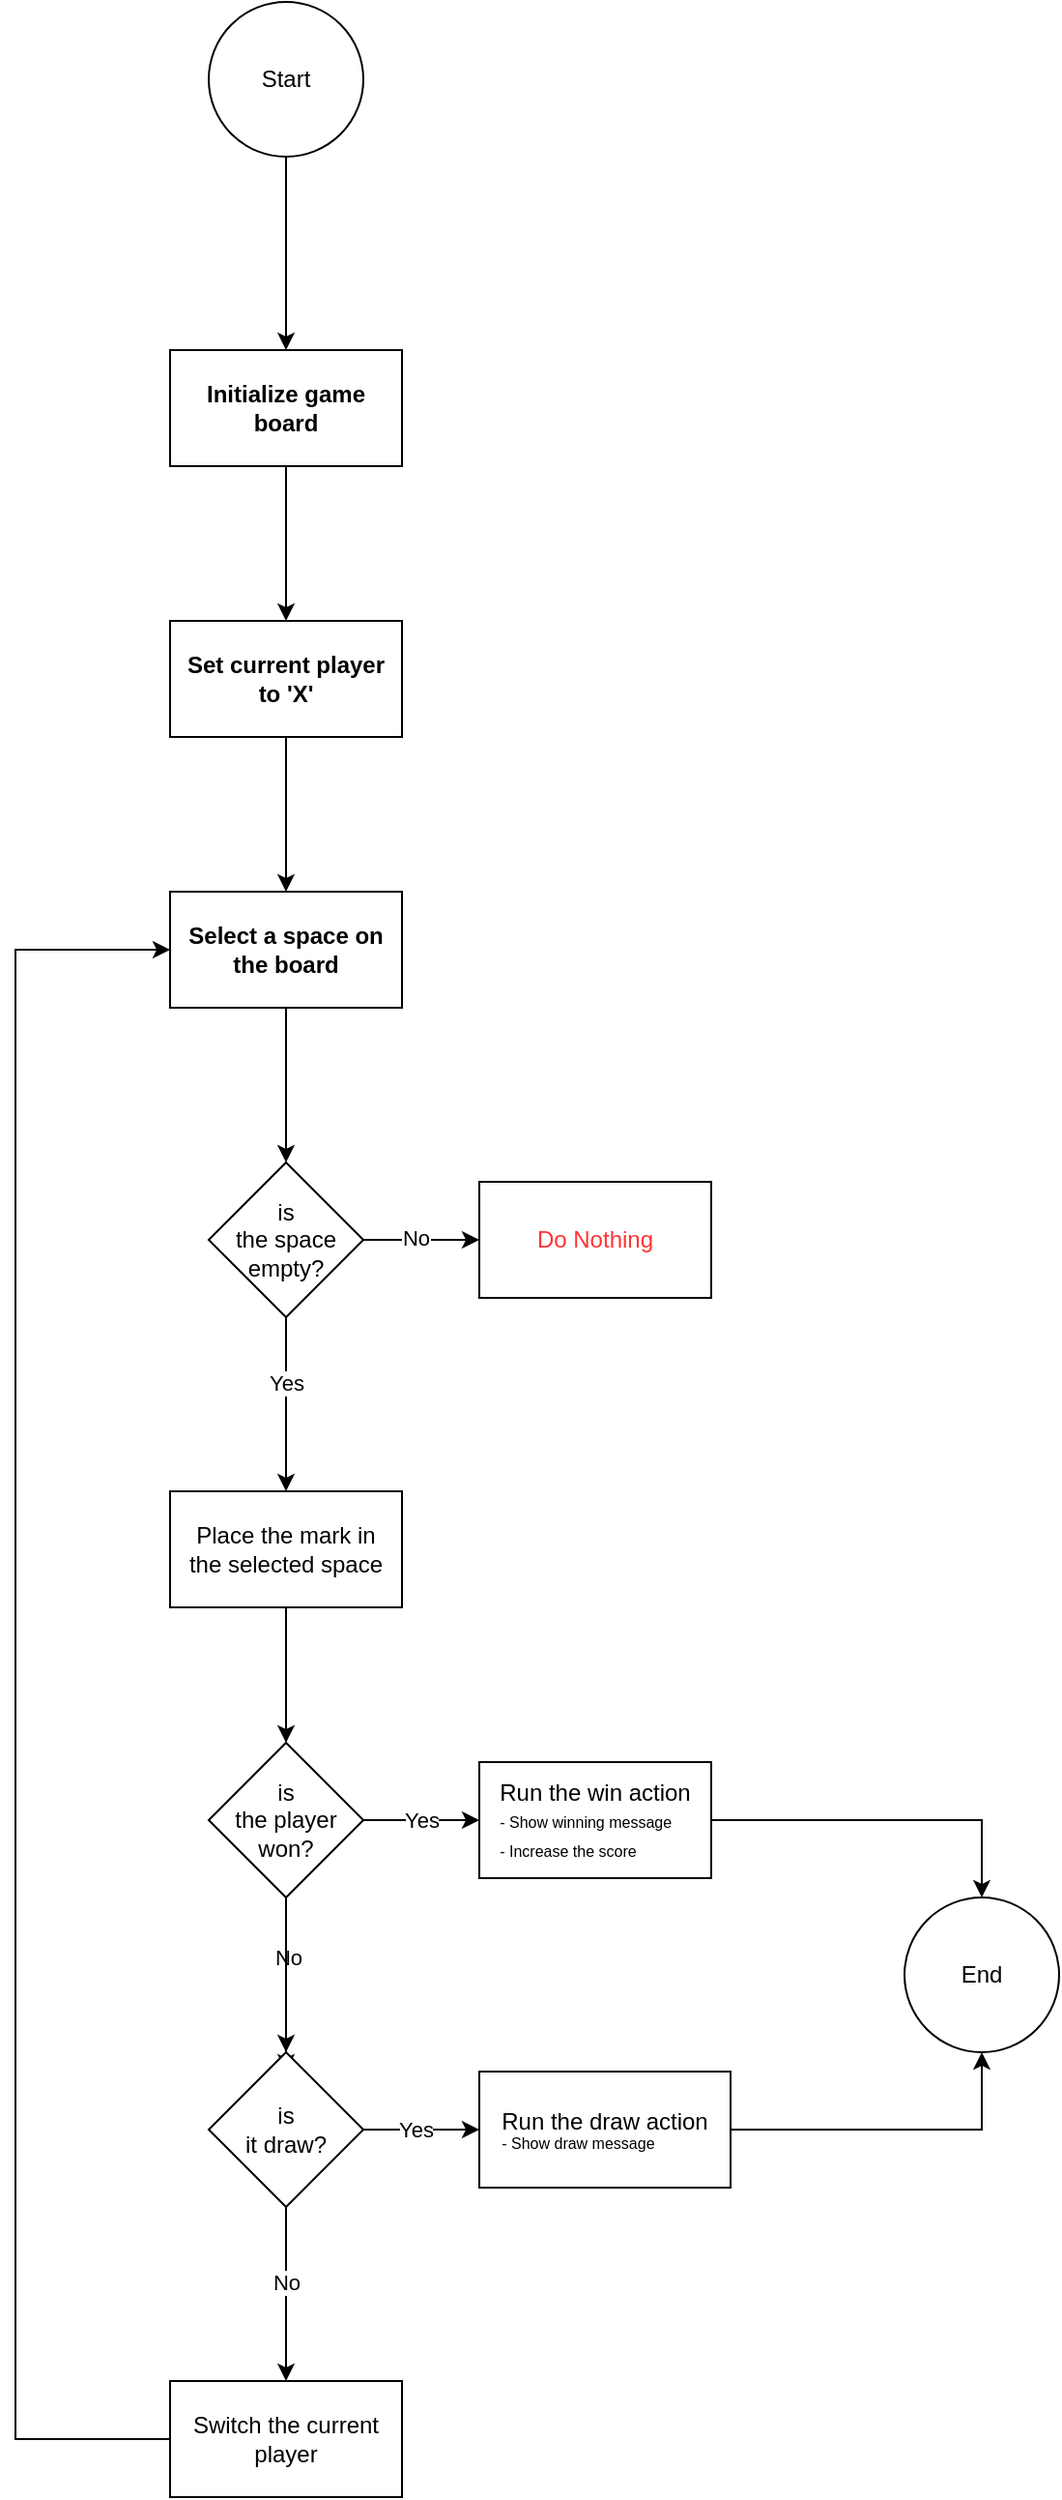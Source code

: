 <mxfile>
    <diagram name="Page-1" id="YGu5XpwTbaYucJJaIHfA">
        <mxGraphModel dx="745" dy="569" grid="1" gridSize="10" guides="1" tooltips="1" connect="1" arrows="1" fold="1" page="0" pageScale="1" pageWidth="850" pageHeight="1100" background="none" math="0" shadow="0">
            <root>
                <mxCell id="0"/>
                <mxCell id="1" parent="0"/>
                <mxCell id="PP7ZFoLYRigoSh6CBem2-3" style="edgeStyle=orthogonalEdgeStyle;rounded=0;orthogonalLoop=1;jettySize=auto;html=1;" parent="1" source="PP7ZFoLYRigoSh6CBem2-1" target="PP7ZFoLYRigoSh6CBem2-2" edge="1">
                    <mxGeometry relative="1" as="geometry"/>
                </mxCell>
                <mxCell id="PP7ZFoLYRigoSh6CBem2-1" value="Start" style="ellipse;whiteSpace=wrap;html=1;aspect=fixed;" parent="1" vertex="1">
                    <mxGeometry x="380" y="140" width="80" height="80" as="geometry"/>
                </mxCell>
                <mxCell id="zkUFhymecB6T55NUKWI7-6" value="" style="edgeStyle=orthogonalEdgeStyle;rounded=0;orthogonalLoop=1;jettySize=auto;html=1;" parent="1" source="PP7ZFoLYRigoSh6CBem2-2" target="zkUFhymecB6T55NUKWI7-5" edge="1">
                    <mxGeometry relative="1" as="geometry"/>
                </mxCell>
                <mxCell id="PP7ZFoLYRigoSh6CBem2-2" value="&lt;b&gt;Initialize game board&lt;/b&gt;" style="rounded=0;whiteSpace=wrap;html=1;" parent="1" vertex="1">
                    <mxGeometry x="360" y="320" width="120" height="60" as="geometry"/>
                </mxCell>
                <mxCell id="zkUFhymecB6T55NUKWI7-8" value="" style="edgeStyle=orthogonalEdgeStyle;rounded=0;orthogonalLoop=1;jettySize=auto;html=1;" parent="1" source="zkUFhymecB6T55NUKWI7-5" target="zkUFhymecB6T55NUKWI7-7" edge="1">
                    <mxGeometry relative="1" as="geometry"/>
                </mxCell>
                <mxCell id="zkUFhymecB6T55NUKWI7-5" value="&lt;b&gt;Set current player to 'X'&lt;/b&gt;" style="whiteSpace=wrap;html=1;rounded=0;strokeWidth=1;perimeterSpacing=0;spacing=8;" parent="1" vertex="1">
                    <mxGeometry x="360" y="460" width="120" height="60" as="geometry"/>
                </mxCell>
                <mxCell id="7XckkaWi-MHPMV-D5ZwS-2" value="" style="edgeStyle=orthogonalEdgeStyle;rounded=0;orthogonalLoop=1;jettySize=auto;html=1;" parent="1" source="zkUFhymecB6T55NUKWI7-7" target="7XckkaWi-MHPMV-D5ZwS-1" edge="1">
                    <mxGeometry relative="1" as="geometry"/>
                </mxCell>
                <mxCell id="zkUFhymecB6T55NUKWI7-7" value="&lt;b&gt;Select a space on the board&lt;/b&gt;" style="whiteSpace=wrap;html=1;rounded=0;strokeWidth=1;spacing=8;" parent="1" vertex="1">
                    <mxGeometry x="360" y="600" width="120" height="60" as="geometry"/>
                </mxCell>
                <mxCell id="7XckkaWi-MHPMV-D5ZwS-6" value="" style="edgeStyle=orthogonalEdgeStyle;rounded=0;orthogonalLoop=1;jettySize=auto;html=1;" parent="1" source="7XckkaWi-MHPMV-D5ZwS-1" target="7XckkaWi-MHPMV-D5ZwS-5" edge="1">
                    <mxGeometry relative="1" as="geometry"/>
                </mxCell>
                <mxCell id="7XckkaWi-MHPMV-D5ZwS-10" value="No" style="edgeLabel;html=1;align=center;verticalAlign=middle;resizable=0;points=[];" parent="7XckkaWi-MHPMV-D5ZwS-6" vertex="1" connectable="0">
                    <mxGeometry x="-0.121" y="1" relative="1" as="geometry">
                        <mxPoint as="offset"/>
                    </mxGeometry>
                </mxCell>
                <mxCell id="7XckkaWi-MHPMV-D5ZwS-8" value="" style="edgeStyle=orthogonalEdgeStyle;rounded=0;orthogonalLoop=1;jettySize=auto;html=1;" parent="1" source="7XckkaWi-MHPMV-D5ZwS-1" target="7XckkaWi-MHPMV-D5ZwS-7" edge="1">
                    <mxGeometry relative="1" as="geometry"/>
                </mxCell>
                <mxCell id="7XckkaWi-MHPMV-D5ZwS-9" value="Yes" style="edgeLabel;html=1;align=center;verticalAlign=middle;resizable=0;points=[];" parent="7XckkaWi-MHPMV-D5ZwS-8" vertex="1" connectable="0">
                    <mxGeometry x="-0.253" relative="1" as="geometry">
                        <mxPoint as="offset"/>
                    </mxGeometry>
                </mxCell>
                <mxCell id="7XckkaWi-MHPMV-D5ZwS-1" value="is&lt;br&gt;the space empty?" style="rhombus;rounded=0;strokeWidth=1;spacing=8;whiteSpace=wrap;html=1;" parent="1" vertex="1">
                    <mxGeometry x="380" y="740" width="80" height="80" as="geometry"/>
                </mxCell>
                <mxCell id="7XckkaWi-MHPMV-D5ZwS-5" value="&lt;font color=&quot;#ff3333&quot;&gt;Do Nothing&lt;/font&gt;" style="whiteSpace=wrap;html=1;rounded=0;strokeWidth=1;spacing=8;" parent="1" vertex="1">
                    <mxGeometry x="520" y="750" width="120" height="60" as="geometry"/>
                </mxCell>
                <mxCell id="7XckkaWi-MHPMV-D5ZwS-12" value="" style="edgeStyle=orthogonalEdgeStyle;rounded=0;orthogonalLoop=1;jettySize=auto;html=1;" parent="1" source="7XckkaWi-MHPMV-D5ZwS-7" target="7XckkaWi-MHPMV-D5ZwS-11" edge="1">
                    <mxGeometry relative="1" as="geometry"/>
                </mxCell>
                <mxCell id="7XckkaWi-MHPMV-D5ZwS-7" value="Place the mark in the selected space" style="whiteSpace=wrap;html=1;rounded=0;strokeWidth=1;spacing=8;" parent="1" vertex="1">
                    <mxGeometry x="360" y="910" width="120" height="60" as="geometry"/>
                </mxCell>
                <mxCell id="7XckkaWi-MHPMV-D5ZwS-14" value="Yes" style="edgeStyle=orthogonalEdgeStyle;rounded=0;orthogonalLoop=1;jettySize=auto;html=1;" parent="1" source="7XckkaWi-MHPMV-D5ZwS-11" target="7XckkaWi-MHPMV-D5ZwS-13" edge="1">
                    <mxGeometry relative="1" as="geometry"/>
                </mxCell>
                <mxCell id="7XckkaWi-MHPMV-D5ZwS-16" value="" style="edgeStyle=orthogonalEdgeStyle;rounded=0;orthogonalLoop=1;jettySize=auto;html=1;" parent="1" source="7XckkaWi-MHPMV-D5ZwS-11" edge="1">
                    <mxGeometry relative="1" as="geometry">
                        <mxPoint x="420" y="1210" as="targetPoint"/>
                    </mxGeometry>
                </mxCell>
                <mxCell id="7XckkaWi-MHPMV-D5ZwS-17" value="No" style="edgeLabel;html=1;align=center;verticalAlign=middle;resizable=0;points=[];" parent="7XckkaWi-MHPMV-D5ZwS-16" vertex="1" connectable="0">
                    <mxGeometry x="-0.327" y="1" relative="1" as="geometry">
                        <mxPoint as="offset"/>
                    </mxGeometry>
                </mxCell>
                <mxCell id="7XckkaWi-MHPMV-D5ZwS-19" value="" style="edgeStyle=orthogonalEdgeStyle;rounded=0;orthogonalLoop=1;jettySize=auto;html=1;" parent="1" source="7XckkaWi-MHPMV-D5ZwS-11" target="7XckkaWi-MHPMV-D5ZwS-18" edge="1">
                    <mxGeometry relative="1" as="geometry"/>
                </mxCell>
                <mxCell id="7XckkaWi-MHPMV-D5ZwS-11" value="is &lt;br&gt;the player won?" style="rhombus;whiteSpace=wrap;html=1;rounded=0;strokeWidth=1;spacing=8;" parent="1" vertex="1">
                    <mxGeometry x="380" y="1040" width="80" height="80" as="geometry"/>
                </mxCell>
                <mxCell id="7XckkaWi-MHPMV-D5ZwS-28" value="" style="edgeStyle=orthogonalEdgeStyle;rounded=0;orthogonalLoop=1;jettySize=auto;html=1;" parent="1" source="7XckkaWi-MHPMV-D5ZwS-13" target="7XckkaWi-MHPMV-D5ZwS-27" edge="1">
                    <mxGeometry relative="1" as="geometry"/>
                </mxCell>
                <mxCell id="7XckkaWi-MHPMV-D5ZwS-13" value="Run the win action&lt;br&gt;&lt;div style=&quot;text-align: left;&quot;&gt;&lt;span style=&quot;font-size: 8px; background-color: initial;&quot;&gt;- Show winning message&lt;/span&gt;&lt;/div&gt;&lt;div style=&quot;text-align: left;&quot;&gt;&lt;span style=&quot;font-size: 8px; background-color: initial;&quot;&gt;- Increase the score&lt;/span&gt;&lt;/div&gt;" style="whiteSpace=wrap;html=1;rounded=0;strokeWidth=1;spacing=8;" parent="1" vertex="1">
                    <mxGeometry x="520" y="1050" width="120" height="60" as="geometry"/>
                </mxCell>
                <mxCell id="7XckkaWi-MHPMV-D5ZwS-21" value="" style="edgeStyle=orthogonalEdgeStyle;rounded=0;orthogonalLoop=1;jettySize=auto;html=1;" parent="1" source="7XckkaWi-MHPMV-D5ZwS-18" target="7XckkaWi-MHPMV-D5ZwS-20" edge="1">
                    <mxGeometry relative="1" as="geometry"/>
                </mxCell>
                <mxCell id="7XckkaWi-MHPMV-D5ZwS-31" value="Yes" style="edgeLabel;html=1;align=center;verticalAlign=middle;resizable=0;points=[];" parent="7XckkaWi-MHPMV-D5ZwS-21" vertex="1" connectable="0">
                    <mxGeometry x="-0.103" relative="1" as="geometry">
                        <mxPoint as="offset"/>
                    </mxGeometry>
                </mxCell>
                <mxCell id="7XckkaWi-MHPMV-D5ZwS-23" value="" style="edgeStyle=orthogonalEdgeStyle;rounded=0;orthogonalLoop=1;jettySize=auto;html=1;" parent="1" source="7XckkaWi-MHPMV-D5ZwS-18" target="7XckkaWi-MHPMV-D5ZwS-22" edge="1">
                    <mxGeometry relative="1" as="geometry"/>
                </mxCell>
                <mxCell id="7XckkaWi-MHPMV-D5ZwS-25" value="No" style="edgeLabel;html=1;align=center;verticalAlign=middle;resizable=0;points=[];" parent="7XckkaWi-MHPMV-D5ZwS-23" vertex="1" connectable="0">
                    <mxGeometry x="-0.143" relative="1" as="geometry">
                        <mxPoint as="offset"/>
                    </mxGeometry>
                </mxCell>
                <mxCell id="7XckkaWi-MHPMV-D5ZwS-18" value="is&lt;br style=&quot;border-color: var(--border-color);&quot;&gt;it draw?" style="rhombus;whiteSpace=wrap;html=1;rounded=0;strokeWidth=1;spacing=8;" parent="1" vertex="1">
                    <mxGeometry x="380" y="1200" width="80" height="80" as="geometry"/>
                </mxCell>
                <mxCell id="7XckkaWi-MHPMV-D5ZwS-29" style="edgeStyle=orthogonalEdgeStyle;rounded=0;orthogonalLoop=1;jettySize=auto;html=1;entryX=0.5;entryY=1;entryDx=0;entryDy=0;" parent="1" source="7XckkaWi-MHPMV-D5ZwS-20" target="7XckkaWi-MHPMV-D5ZwS-27" edge="1">
                    <mxGeometry relative="1" as="geometry"/>
                </mxCell>
                <mxCell id="7XckkaWi-MHPMV-D5ZwS-20" value="Run the draw action&lt;br style=&quot;border-color: var(--border-color);&quot;&gt;&lt;div style=&quot;border-color: var(--border-color); text-align: left; font-size: 8px;&quot;&gt;&lt;font style=&quot;font-size: 8px;&quot;&gt;- Show draw message&lt;/font&gt;&lt;/div&gt;" style="whiteSpace=wrap;html=1;rounded=0;strokeWidth=1;spacing=8;" parent="1" vertex="1">
                    <mxGeometry x="520" y="1210" width="130" height="60" as="geometry"/>
                </mxCell>
                <mxCell id="7XckkaWi-MHPMV-D5ZwS-26" style="edgeStyle=orthogonalEdgeStyle;rounded=0;orthogonalLoop=1;jettySize=auto;html=1;entryX=0;entryY=0.5;entryDx=0;entryDy=0;" parent="1" source="7XckkaWi-MHPMV-D5ZwS-22" target="zkUFhymecB6T55NUKWI7-7" edge="1">
                    <mxGeometry relative="1" as="geometry">
                        <Array as="points">
                            <mxPoint x="280" y="1400"/>
                            <mxPoint x="280" y="630"/>
                        </Array>
                    </mxGeometry>
                </mxCell>
                <mxCell id="7XckkaWi-MHPMV-D5ZwS-22" value="Switch the current player" style="whiteSpace=wrap;html=1;rounded=0;strokeWidth=1;spacing=8;" parent="1" vertex="1">
                    <mxGeometry x="360" y="1370" width="120" height="60" as="geometry"/>
                </mxCell>
                <mxCell id="7XckkaWi-MHPMV-D5ZwS-27" value="End" style="ellipse;whiteSpace=wrap;html=1;rounded=0;strokeWidth=1;spacing=8;" parent="1" vertex="1">
                    <mxGeometry x="740" y="1120" width="80" height="80" as="geometry"/>
                </mxCell>
            </root>
        </mxGraphModel>
    </diagram>
</mxfile>